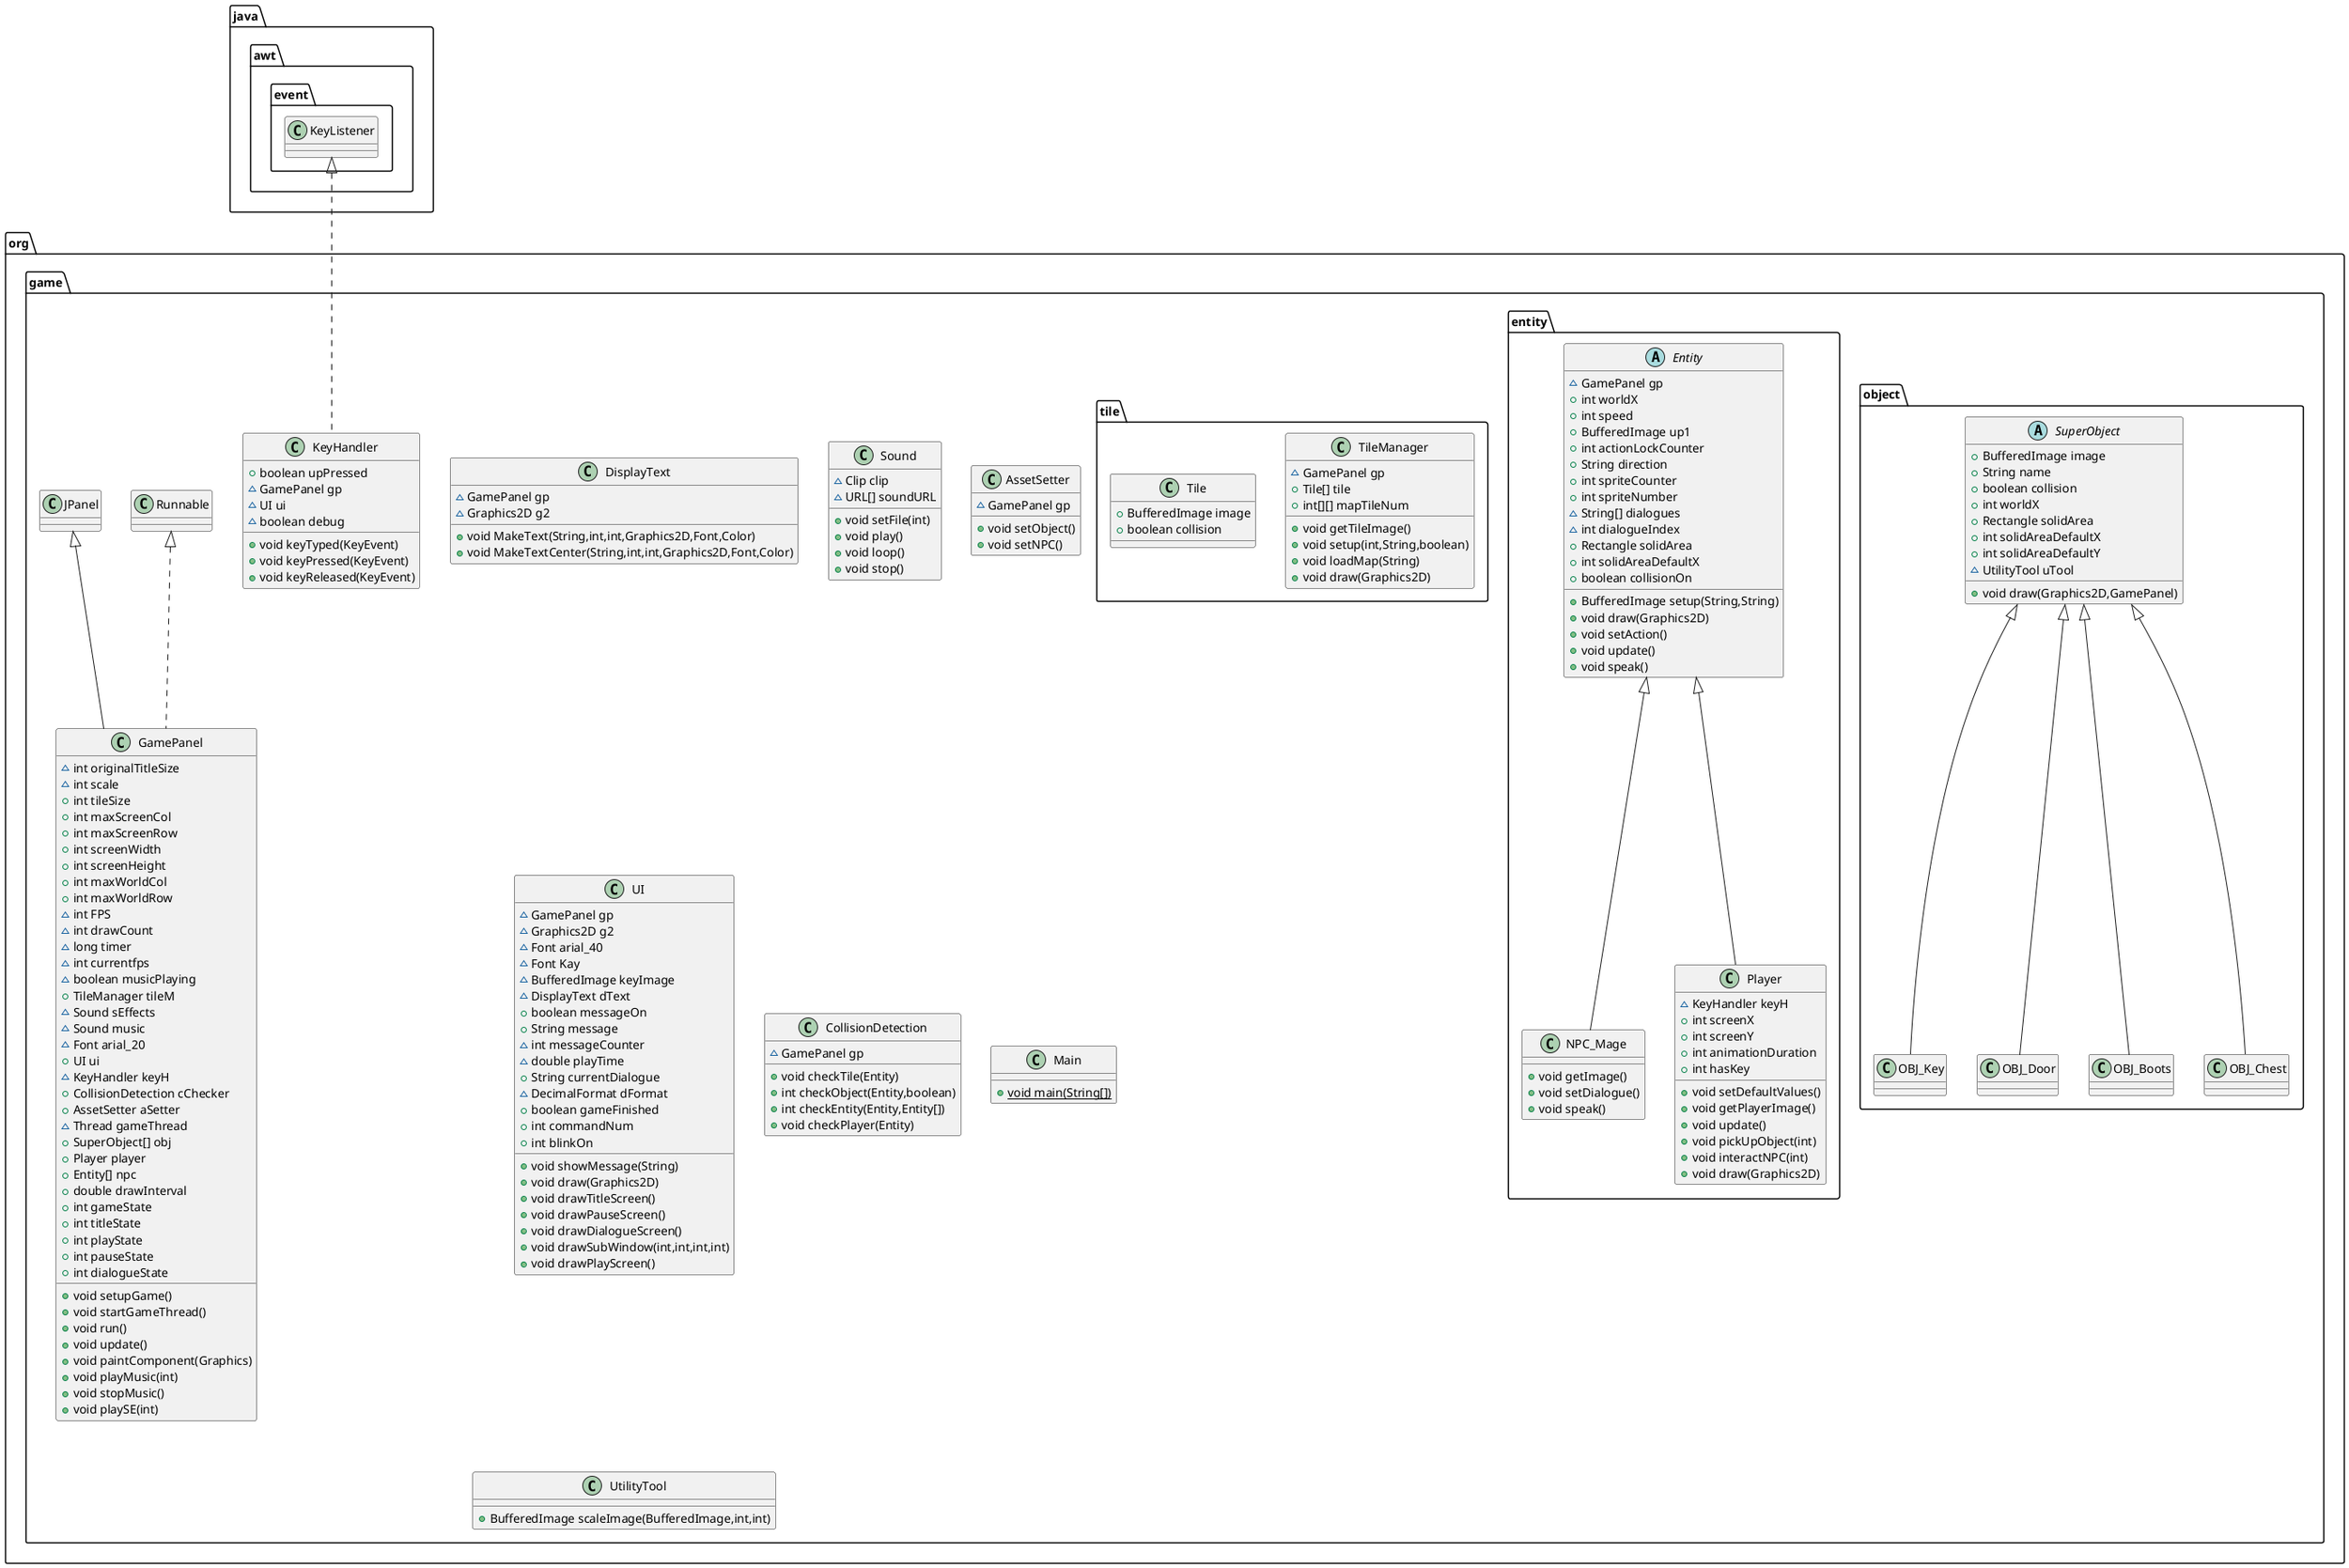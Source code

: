 @startuml
class org.game.object.OBJ_Key {
}
abstract class org.game.entity.Entity {
~ GamePanel gp
+ int worldX
+ int speed
+ BufferedImage up1
+ int actionLockCounter
+ String direction
+ int spriteCounter
+ int spriteNumber
~ String[] dialogues
~ int dialogueIndex
+ Rectangle solidArea
+ int solidAreaDefaultX
+ boolean collisionOn
+ BufferedImage setup(String,String)
+ void draw(Graphics2D)
+ void setAction()
+ void update()
+ void speak()
}
class org.game.entity.NPC_Mage {
+ void getImage()
+ void setDialogue()
+ void speak()
}
class org.game.DisplayText {
~ GamePanel gp
~ Graphics2D g2
+ void MakeText(String,int,int,Graphics2D,Font,Color)
+ void MakeTextCenter(String,int,int,Graphics2D,Font,Color)
}
abstract class org.game.object.SuperObject {
+ BufferedImage image
+ String name
+ boolean collision
+ int worldX
+ Rectangle solidArea
+ int solidAreaDefaultX
+ int solidAreaDefaultY
~ UtilityTool uTool
+ void draw(Graphics2D,GamePanel)
}
class org.game.tile.TileManager {
~ GamePanel gp
+ Tile[] tile
+ int[][] mapTileNum
+ void getTileImage()
+ void setup(int,String,boolean)
+ void loadMap(String)
+ void draw(Graphics2D)
}
class org.game.object.OBJ_Door {
}
class org.game.tile.Tile {
+ BufferedImage image
+ boolean collision
}
class org.game.Sound {
~ Clip clip
~ URL[] soundURL
+ void setFile(int)
+ void play()
+ void loop()
+ void stop()
}
class org.game.AssetSetter {
~ GamePanel gp
+ void setObject()
+ void setNPC()
}
class org.game.UI {
~ GamePanel gp
~ Graphics2D g2
~ Font arial_40
~ Font Kay
~ BufferedImage keyImage
~ DisplayText dText
+ boolean messageOn
+ String message
~ int messageCounter
~ double playTime
+ String currentDialogue
~ DecimalFormat dFormat
+ boolean gameFinished
+ int commandNum
+ int blinkOn
+ void showMessage(String)
+ void draw(Graphics2D)
+ void drawTitleScreen()
+ void drawPauseScreen()
+ void drawDialogueScreen()
+ void drawSubWindow(int,int,int,int)
+ void drawPlayScreen()
}
class org.game.entity.Player {
~ KeyHandler keyH
+ int screenX
+ int screenY
+ int animationDuration
+ int hasKey
+ void setDefaultValues()
+ void getPlayerImage()
+ void update()
+ void pickUpObject(int)
+ void interactNPC(int)
+ void draw(Graphics2D)
}
class org.game.object.OBJ_Boots {
}
class org.game.KeyHandler {
+ boolean upPressed
~ GamePanel gp
~ UI ui
~ boolean debug
+ void keyTyped(KeyEvent)
+ void keyPressed(KeyEvent)
+ void keyReleased(KeyEvent)
}
class org.game.CollisionDetection {
~ GamePanel gp
+ void checkTile(Entity)
+ int checkObject(Entity,boolean)
+ int checkEntity(Entity,Entity[])
+ void checkPlayer(Entity)
}
class org.game.GamePanel {
~ int originalTitleSize
~ int scale
+ int tileSize
+ int maxScreenCol
+ int maxScreenRow
+ int screenWidth
+ int screenHeight
+ int maxWorldCol
+ int maxWorldRow
~ int FPS
~ int drawCount
~ long timer
~ int currentfps
~ boolean musicPlaying
+ TileManager tileM
~ Sound sEffects
~ Sound music
~ Font arial_20
+ UI ui
~ KeyHandler keyH
+ CollisionDetection cChecker
+ AssetSetter aSetter
~ Thread gameThread
+ SuperObject[] obj
+ Player player
+ Entity[] npc
+ double drawInterval
+ int gameState
+ int titleState
+ int playState
+ int pauseState
+ int dialogueState
+ void setupGame()
+ void startGameThread()
+ void run()
+ void update()
+ void paintComponent(Graphics)
+ void playMusic(int)
+ void stopMusic()
+ void playSE(int)
}
class org.game.object.OBJ_Chest {
}
class org.game.Main {
+ {static} void main(String[])
}
class org.game.UtilityTool {
+ BufferedImage scaleImage(BufferedImage,int,int)
}


org.game.object.SuperObject <|-- org.game.object.OBJ_Key
org.game.entity.Entity <|-- org.game.entity.NPC_Mage
org.game.object.SuperObject <|-- org.game.object.OBJ_Door
org.game.entity.Entity <|-- org.game.entity.Player
org.game.object.SuperObject <|-- org.game.object.OBJ_Boots
java.awt.event.KeyListener <|.. org.game.KeyHandler
org.game.Runnable <|.. org.game.GamePanel
org.game.JPanel <|-- org.game.GamePanel
org.game.object.SuperObject <|-- org.game.object.OBJ_Chest
@enduml